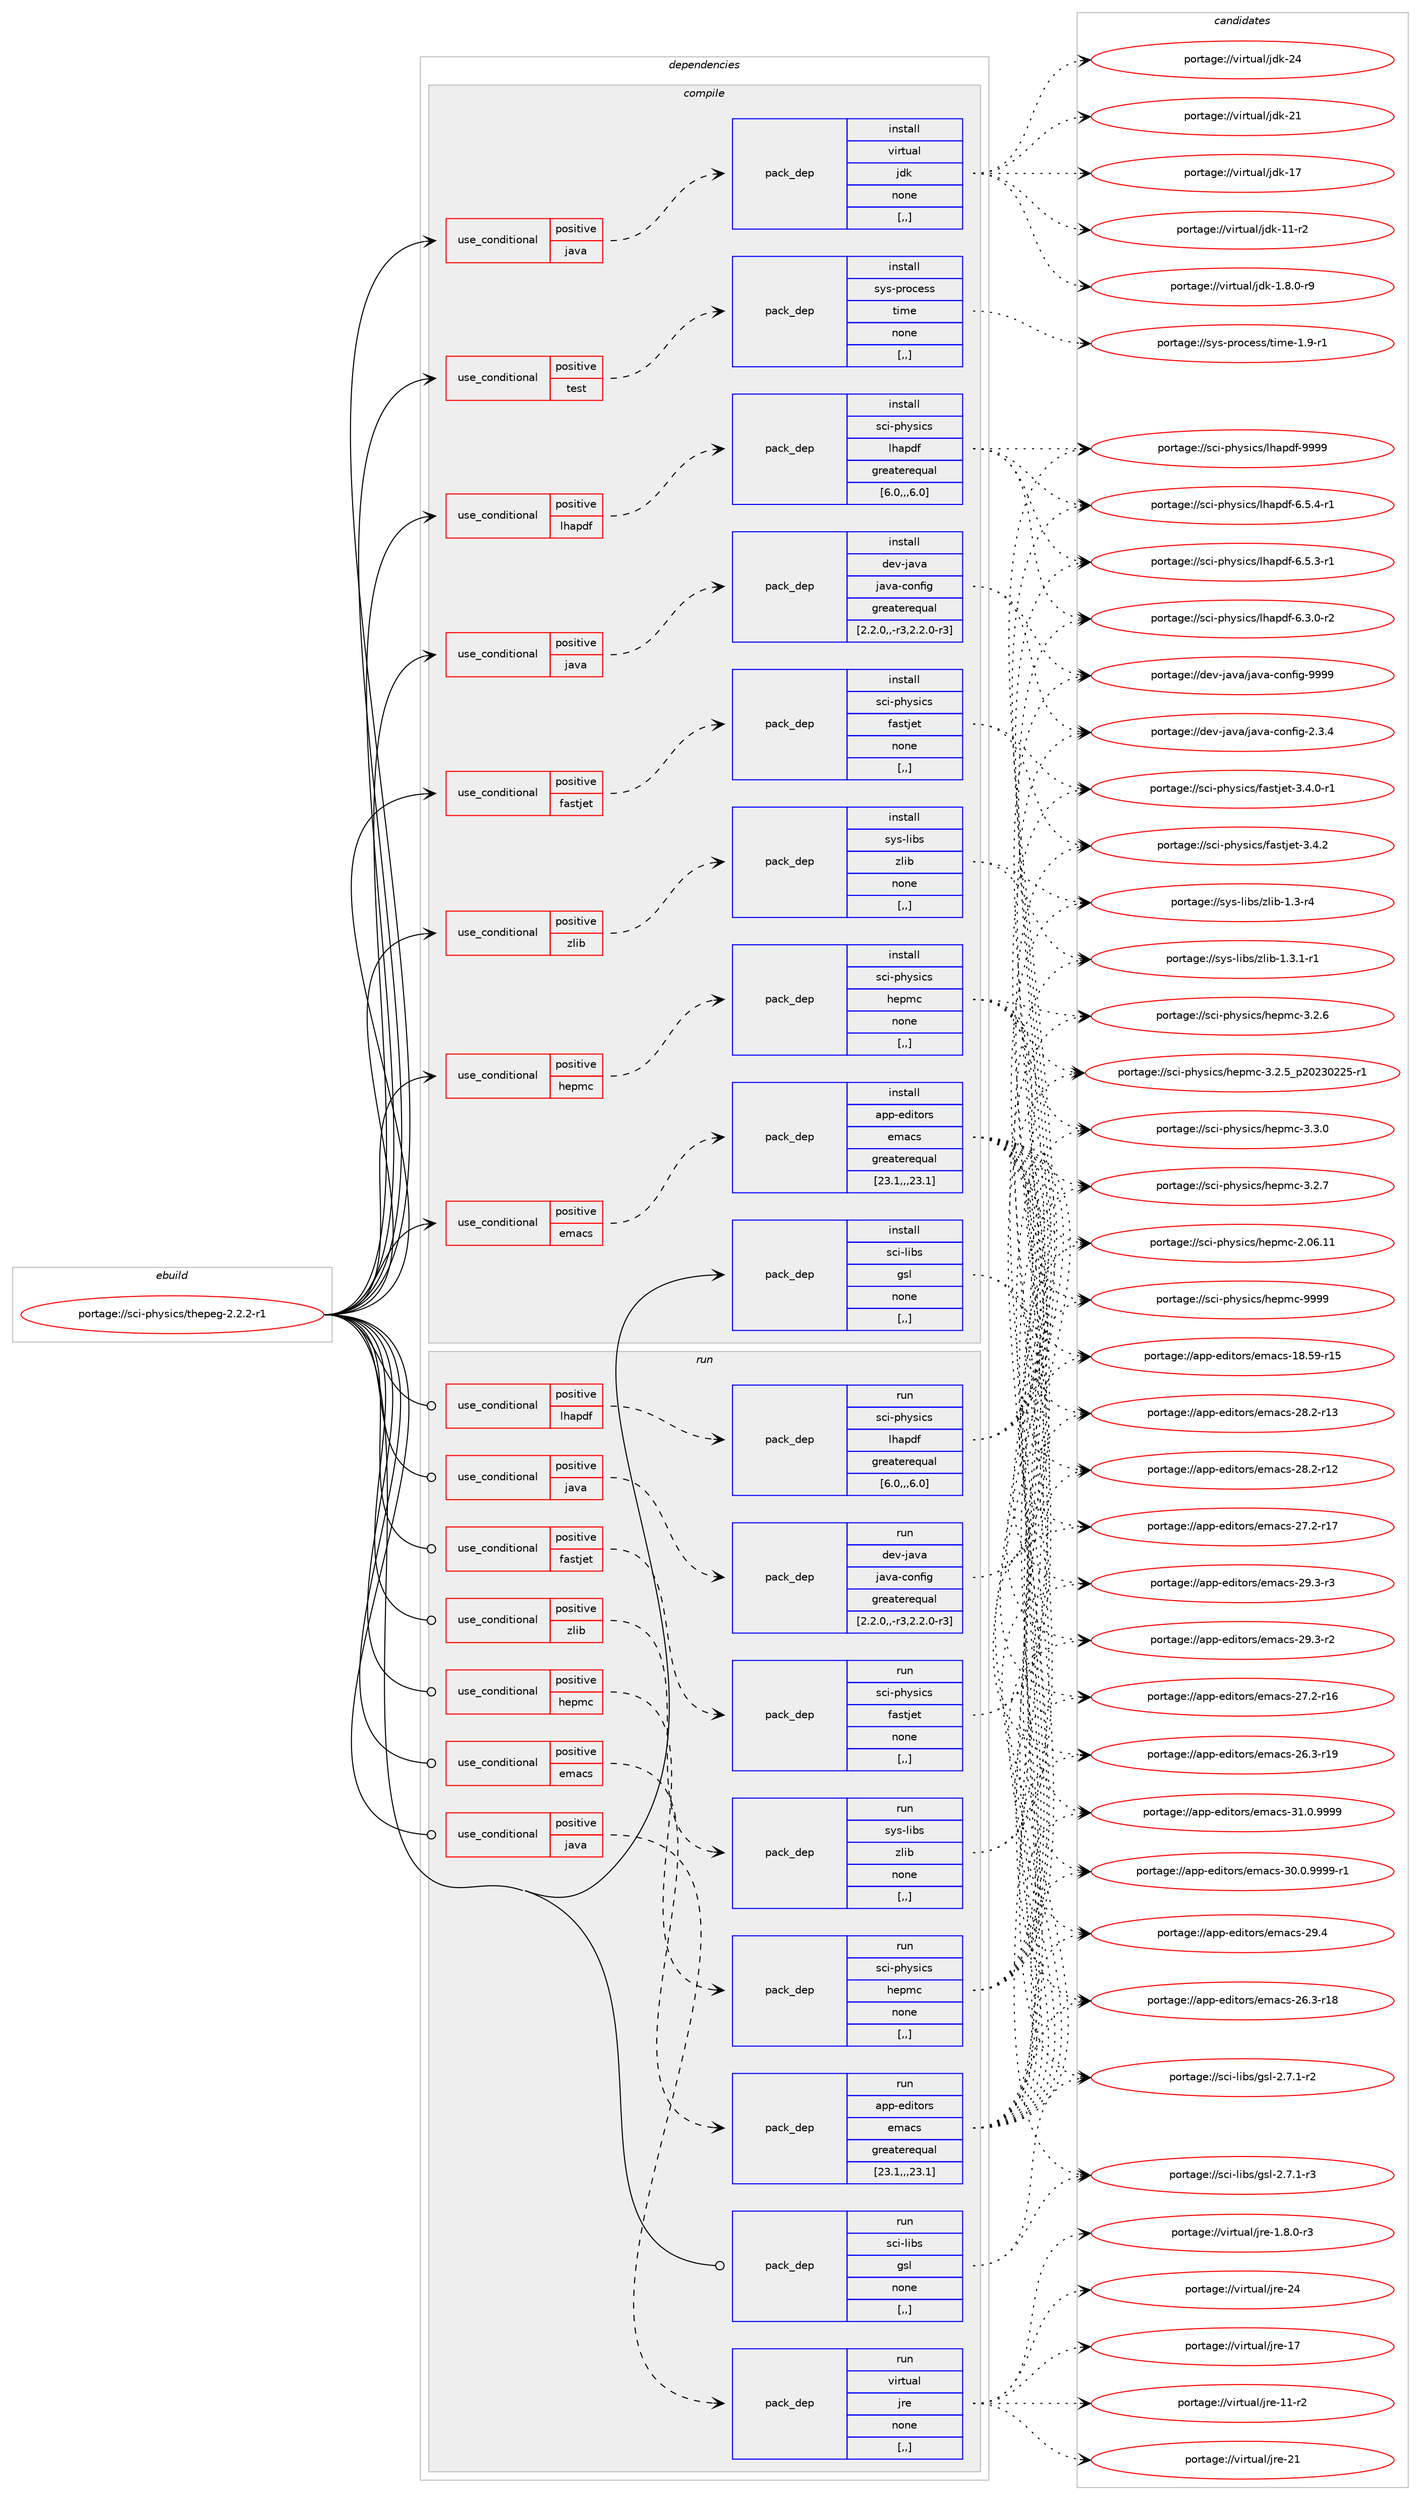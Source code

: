 digraph prolog {

# *************
# Graph options
# *************

newrank=true;
concentrate=true;
compound=true;
graph [rankdir=LR,fontname=Helvetica,fontsize=10,ranksep=1.5];#, ranksep=2.5, nodesep=0.2];
edge  [arrowhead=vee];
node  [fontname=Helvetica,fontsize=10];

# **********
# The ebuild
# **********

subgraph cluster_leftcol {
color=gray;
label=<<i>ebuild</i>>;
id [label="portage://sci-physics/thepeg-2.2.2-r1", color=red, width=4, href="../sci-physics/thepeg-2.2.2-r1.svg"];
}

# ****************
# The dependencies
# ****************

subgraph cluster_midcol {
color=gray;
label=<<i>dependencies</i>>;
subgraph cluster_compile {
fillcolor="#eeeeee";
style=filled;
label=<<i>compile</i>>;
subgraph cond109803 {
dependency412947 [label=<<TABLE BORDER="0" CELLBORDER="1" CELLSPACING="0" CELLPADDING="4"><TR><TD ROWSPAN="3" CELLPADDING="10">use_conditional</TD></TR><TR><TD>positive</TD></TR><TR><TD>emacs</TD></TR></TABLE>>, shape=none, color=red];
subgraph pack300232 {
dependency412948 [label=<<TABLE BORDER="0" CELLBORDER="1" CELLSPACING="0" CELLPADDING="4" WIDTH="220"><TR><TD ROWSPAN="6" CELLPADDING="30">pack_dep</TD></TR><TR><TD WIDTH="110">install</TD></TR><TR><TD>app-editors</TD></TR><TR><TD>emacs</TD></TR><TR><TD>greaterequal</TD></TR><TR><TD>[23.1,,,23.1]</TD></TR></TABLE>>, shape=none, color=blue];
}
dependency412947:e -> dependency412948:w [weight=20,style="dashed",arrowhead="vee"];
}
id:e -> dependency412947:w [weight=20,style="solid",arrowhead="vee"];
subgraph cond109804 {
dependency412949 [label=<<TABLE BORDER="0" CELLBORDER="1" CELLSPACING="0" CELLPADDING="4"><TR><TD ROWSPAN="3" CELLPADDING="10">use_conditional</TD></TR><TR><TD>positive</TD></TR><TR><TD>fastjet</TD></TR></TABLE>>, shape=none, color=red];
subgraph pack300233 {
dependency412950 [label=<<TABLE BORDER="0" CELLBORDER="1" CELLSPACING="0" CELLPADDING="4" WIDTH="220"><TR><TD ROWSPAN="6" CELLPADDING="30">pack_dep</TD></TR><TR><TD WIDTH="110">install</TD></TR><TR><TD>sci-physics</TD></TR><TR><TD>fastjet</TD></TR><TR><TD>none</TD></TR><TR><TD>[,,]</TD></TR></TABLE>>, shape=none, color=blue];
}
dependency412949:e -> dependency412950:w [weight=20,style="dashed",arrowhead="vee"];
}
id:e -> dependency412949:w [weight=20,style="solid",arrowhead="vee"];
subgraph cond109805 {
dependency412951 [label=<<TABLE BORDER="0" CELLBORDER="1" CELLSPACING="0" CELLPADDING="4"><TR><TD ROWSPAN="3" CELLPADDING="10">use_conditional</TD></TR><TR><TD>positive</TD></TR><TR><TD>hepmc</TD></TR></TABLE>>, shape=none, color=red];
subgraph pack300234 {
dependency412952 [label=<<TABLE BORDER="0" CELLBORDER="1" CELLSPACING="0" CELLPADDING="4" WIDTH="220"><TR><TD ROWSPAN="6" CELLPADDING="30">pack_dep</TD></TR><TR><TD WIDTH="110">install</TD></TR><TR><TD>sci-physics</TD></TR><TR><TD>hepmc</TD></TR><TR><TD>none</TD></TR><TR><TD>[,,]</TD></TR></TABLE>>, shape=none, color=blue];
}
dependency412951:e -> dependency412952:w [weight=20,style="dashed",arrowhead="vee"];
}
id:e -> dependency412951:w [weight=20,style="solid",arrowhead="vee"];
subgraph cond109806 {
dependency412953 [label=<<TABLE BORDER="0" CELLBORDER="1" CELLSPACING="0" CELLPADDING="4"><TR><TD ROWSPAN="3" CELLPADDING="10">use_conditional</TD></TR><TR><TD>positive</TD></TR><TR><TD>java</TD></TR></TABLE>>, shape=none, color=red];
subgraph pack300235 {
dependency412954 [label=<<TABLE BORDER="0" CELLBORDER="1" CELLSPACING="0" CELLPADDING="4" WIDTH="220"><TR><TD ROWSPAN="6" CELLPADDING="30">pack_dep</TD></TR><TR><TD WIDTH="110">install</TD></TR><TR><TD>dev-java</TD></TR><TR><TD>java-config</TD></TR><TR><TD>greaterequal</TD></TR><TR><TD>[2.2.0,,-r3,2.2.0-r3]</TD></TR></TABLE>>, shape=none, color=blue];
}
dependency412953:e -> dependency412954:w [weight=20,style="dashed",arrowhead="vee"];
}
id:e -> dependency412953:w [weight=20,style="solid",arrowhead="vee"];
subgraph cond109807 {
dependency412955 [label=<<TABLE BORDER="0" CELLBORDER="1" CELLSPACING="0" CELLPADDING="4"><TR><TD ROWSPAN="3" CELLPADDING="10">use_conditional</TD></TR><TR><TD>positive</TD></TR><TR><TD>java</TD></TR></TABLE>>, shape=none, color=red];
subgraph pack300236 {
dependency412956 [label=<<TABLE BORDER="0" CELLBORDER="1" CELLSPACING="0" CELLPADDING="4" WIDTH="220"><TR><TD ROWSPAN="6" CELLPADDING="30">pack_dep</TD></TR><TR><TD WIDTH="110">install</TD></TR><TR><TD>virtual</TD></TR><TR><TD>jdk</TD></TR><TR><TD>none</TD></TR><TR><TD>[,,]</TD></TR></TABLE>>, shape=none, color=blue];
}
dependency412955:e -> dependency412956:w [weight=20,style="dashed",arrowhead="vee"];
}
id:e -> dependency412955:w [weight=20,style="solid",arrowhead="vee"];
subgraph cond109808 {
dependency412957 [label=<<TABLE BORDER="0" CELLBORDER="1" CELLSPACING="0" CELLPADDING="4"><TR><TD ROWSPAN="3" CELLPADDING="10">use_conditional</TD></TR><TR><TD>positive</TD></TR><TR><TD>lhapdf</TD></TR></TABLE>>, shape=none, color=red];
subgraph pack300237 {
dependency412958 [label=<<TABLE BORDER="0" CELLBORDER="1" CELLSPACING="0" CELLPADDING="4" WIDTH="220"><TR><TD ROWSPAN="6" CELLPADDING="30">pack_dep</TD></TR><TR><TD WIDTH="110">install</TD></TR><TR><TD>sci-physics</TD></TR><TR><TD>lhapdf</TD></TR><TR><TD>greaterequal</TD></TR><TR><TD>[6.0,,,6.0]</TD></TR></TABLE>>, shape=none, color=blue];
}
dependency412957:e -> dependency412958:w [weight=20,style="dashed",arrowhead="vee"];
}
id:e -> dependency412957:w [weight=20,style="solid",arrowhead="vee"];
subgraph cond109809 {
dependency412959 [label=<<TABLE BORDER="0" CELLBORDER="1" CELLSPACING="0" CELLPADDING="4"><TR><TD ROWSPAN="3" CELLPADDING="10">use_conditional</TD></TR><TR><TD>positive</TD></TR><TR><TD>test</TD></TR></TABLE>>, shape=none, color=red];
subgraph pack300238 {
dependency412960 [label=<<TABLE BORDER="0" CELLBORDER="1" CELLSPACING="0" CELLPADDING="4" WIDTH="220"><TR><TD ROWSPAN="6" CELLPADDING="30">pack_dep</TD></TR><TR><TD WIDTH="110">install</TD></TR><TR><TD>sys-process</TD></TR><TR><TD>time</TD></TR><TR><TD>none</TD></TR><TR><TD>[,,]</TD></TR></TABLE>>, shape=none, color=blue];
}
dependency412959:e -> dependency412960:w [weight=20,style="dashed",arrowhead="vee"];
}
id:e -> dependency412959:w [weight=20,style="solid",arrowhead="vee"];
subgraph cond109810 {
dependency412961 [label=<<TABLE BORDER="0" CELLBORDER="1" CELLSPACING="0" CELLPADDING="4"><TR><TD ROWSPAN="3" CELLPADDING="10">use_conditional</TD></TR><TR><TD>positive</TD></TR><TR><TD>zlib</TD></TR></TABLE>>, shape=none, color=red];
subgraph pack300239 {
dependency412962 [label=<<TABLE BORDER="0" CELLBORDER="1" CELLSPACING="0" CELLPADDING="4" WIDTH="220"><TR><TD ROWSPAN="6" CELLPADDING="30">pack_dep</TD></TR><TR><TD WIDTH="110">install</TD></TR><TR><TD>sys-libs</TD></TR><TR><TD>zlib</TD></TR><TR><TD>none</TD></TR><TR><TD>[,,]</TD></TR></TABLE>>, shape=none, color=blue];
}
dependency412961:e -> dependency412962:w [weight=20,style="dashed",arrowhead="vee"];
}
id:e -> dependency412961:w [weight=20,style="solid",arrowhead="vee"];
subgraph pack300240 {
dependency412963 [label=<<TABLE BORDER="0" CELLBORDER="1" CELLSPACING="0" CELLPADDING="4" WIDTH="220"><TR><TD ROWSPAN="6" CELLPADDING="30">pack_dep</TD></TR><TR><TD WIDTH="110">install</TD></TR><TR><TD>sci-libs</TD></TR><TR><TD>gsl</TD></TR><TR><TD>none</TD></TR><TR><TD>[,,]</TD></TR></TABLE>>, shape=none, color=blue];
}
id:e -> dependency412963:w [weight=20,style="solid",arrowhead="vee"];
}
subgraph cluster_compileandrun {
fillcolor="#eeeeee";
style=filled;
label=<<i>compile and run</i>>;
}
subgraph cluster_run {
fillcolor="#eeeeee";
style=filled;
label=<<i>run</i>>;
subgraph cond109811 {
dependency412964 [label=<<TABLE BORDER="0" CELLBORDER="1" CELLSPACING="0" CELLPADDING="4"><TR><TD ROWSPAN="3" CELLPADDING="10">use_conditional</TD></TR><TR><TD>positive</TD></TR><TR><TD>emacs</TD></TR></TABLE>>, shape=none, color=red];
subgraph pack300241 {
dependency412965 [label=<<TABLE BORDER="0" CELLBORDER="1" CELLSPACING="0" CELLPADDING="4" WIDTH="220"><TR><TD ROWSPAN="6" CELLPADDING="30">pack_dep</TD></TR><TR><TD WIDTH="110">run</TD></TR><TR><TD>app-editors</TD></TR><TR><TD>emacs</TD></TR><TR><TD>greaterequal</TD></TR><TR><TD>[23.1,,,23.1]</TD></TR></TABLE>>, shape=none, color=blue];
}
dependency412964:e -> dependency412965:w [weight=20,style="dashed",arrowhead="vee"];
}
id:e -> dependency412964:w [weight=20,style="solid",arrowhead="odot"];
subgraph cond109812 {
dependency412966 [label=<<TABLE BORDER="0" CELLBORDER="1" CELLSPACING="0" CELLPADDING="4"><TR><TD ROWSPAN="3" CELLPADDING="10">use_conditional</TD></TR><TR><TD>positive</TD></TR><TR><TD>fastjet</TD></TR></TABLE>>, shape=none, color=red];
subgraph pack300242 {
dependency412967 [label=<<TABLE BORDER="0" CELLBORDER="1" CELLSPACING="0" CELLPADDING="4" WIDTH="220"><TR><TD ROWSPAN="6" CELLPADDING="30">pack_dep</TD></TR><TR><TD WIDTH="110">run</TD></TR><TR><TD>sci-physics</TD></TR><TR><TD>fastjet</TD></TR><TR><TD>none</TD></TR><TR><TD>[,,]</TD></TR></TABLE>>, shape=none, color=blue];
}
dependency412966:e -> dependency412967:w [weight=20,style="dashed",arrowhead="vee"];
}
id:e -> dependency412966:w [weight=20,style="solid",arrowhead="odot"];
subgraph cond109813 {
dependency412968 [label=<<TABLE BORDER="0" CELLBORDER="1" CELLSPACING="0" CELLPADDING="4"><TR><TD ROWSPAN="3" CELLPADDING="10">use_conditional</TD></TR><TR><TD>positive</TD></TR><TR><TD>hepmc</TD></TR></TABLE>>, shape=none, color=red];
subgraph pack300243 {
dependency412969 [label=<<TABLE BORDER="0" CELLBORDER="1" CELLSPACING="0" CELLPADDING="4" WIDTH="220"><TR><TD ROWSPAN="6" CELLPADDING="30">pack_dep</TD></TR><TR><TD WIDTH="110">run</TD></TR><TR><TD>sci-physics</TD></TR><TR><TD>hepmc</TD></TR><TR><TD>none</TD></TR><TR><TD>[,,]</TD></TR></TABLE>>, shape=none, color=blue];
}
dependency412968:e -> dependency412969:w [weight=20,style="dashed",arrowhead="vee"];
}
id:e -> dependency412968:w [weight=20,style="solid",arrowhead="odot"];
subgraph cond109814 {
dependency412970 [label=<<TABLE BORDER="0" CELLBORDER="1" CELLSPACING="0" CELLPADDING="4"><TR><TD ROWSPAN="3" CELLPADDING="10">use_conditional</TD></TR><TR><TD>positive</TD></TR><TR><TD>java</TD></TR></TABLE>>, shape=none, color=red];
subgraph pack300244 {
dependency412971 [label=<<TABLE BORDER="0" CELLBORDER="1" CELLSPACING="0" CELLPADDING="4" WIDTH="220"><TR><TD ROWSPAN="6" CELLPADDING="30">pack_dep</TD></TR><TR><TD WIDTH="110">run</TD></TR><TR><TD>dev-java</TD></TR><TR><TD>java-config</TD></TR><TR><TD>greaterequal</TD></TR><TR><TD>[2.2.0,,-r3,2.2.0-r3]</TD></TR></TABLE>>, shape=none, color=blue];
}
dependency412970:e -> dependency412971:w [weight=20,style="dashed",arrowhead="vee"];
}
id:e -> dependency412970:w [weight=20,style="solid",arrowhead="odot"];
subgraph cond109815 {
dependency412972 [label=<<TABLE BORDER="0" CELLBORDER="1" CELLSPACING="0" CELLPADDING="4"><TR><TD ROWSPAN="3" CELLPADDING="10">use_conditional</TD></TR><TR><TD>positive</TD></TR><TR><TD>java</TD></TR></TABLE>>, shape=none, color=red];
subgraph pack300245 {
dependency412973 [label=<<TABLE BORDER="0" CELLBORDER="1" CELLSPACING="0" CELLPADDING="4" WIDTH="220"><TR><TD ROWSPAN="6" CELLPADDING="30">pack_dep</TD></TR><TR><TD WIDTH="110">run</TD></TR><TR><TD>virtual</TD></TR><TR><TD>jre</TD></TR><TR><TD>none</TD></TR><TR><TD>[,,]</TD></TR></TABLE>>, shape=none, color=blue];
}
dependency412972:e -> dependency412973:w [weight=20,style="dashed",arrowhead="vee"];
}
id:e -> dependency412972:w [weight=20,style="solid",arrowhead="odot"];
subgraph cond109816 {
dependency412974 [label=<<TABLE BORDER="0" CELLBORDER="1" CELLSPACING="0" CELLPADDING="4"><TR><TD ROWSPAN="3" CELLPADDING="10">use_conditional</TD></TR><TR><TD>positive</TD></TR><TR><TD>lhapdf</TD></TR></TABLE>>, shape=none, color=red];
subgraph pack300246 {
dependency412975 [label=<<TABLE BORDER="0" CELLBORDER="1" CELLSPACING="0" CELLPADDING="4" WIDTH="220"><TR><TD ROWSPAN="6" CELLPADDING="30">pack_dep</TD></TR><TR><TD WIDTH="110">run</TD></TR><TR><TD>sci-physics</TD></TR><TR><TD>lhapdf</TD></TR><TR><TD>greaterequal</TD></TR><TR><TD>[6.0,,,6.0]</TD></TR></TABLE>>, shape=none, color=blue];
}
dependency412974:e -> dependency412975:w [weight=20,style="dashed",arrowhead="vee"];
}
id:e -> dependency412974:w [weight=20,style="solid",arrowhead="odot"];
subgraph cond109817 {
dependency412976 [label=<<TABLE BORDER="0" CELLBORDER="1" CELLSPACING="0" CELLPADDING="4"><TR><TD ROWSPAN="3" CELLPADDING="10">use_conditional</TD></TR><TR><TD>positive</TD></TR><TR><TD>zlib</TD></TR></TABLE>>, shape=none, color=red];
subgraph pack300247 {
dependency412977 [label=<<TABLE BORDER="0" CELLBORDER="1" CELLSPACING="0" CELLPADDING="4" WIDTH="220"><TR><TD ROWSPAN="6" CELLPADDING="30">pack_dep</TD></TR><TR><TD WIDTH="110">run</TD></TR><TR><TD>sys-libs</TD></TR><TR><TD>zlib</TD></TR><TR><TD>none</TD></TR><TR><TD>[,,]</TD></TR></TABLE>>, shape=none, color=blue];
}
dependency412976:e -> dependency412977:w [weight=20,style="dashed",arrowhead="vee"];
}
id:e -> dependency412976:w [weight=20,style="solid",arrowhead="odot"];
subgraph pack300248 {
dependency412978 [label=<<TABLE BORDER="0" CELLBORDER="1" CELLSPACING="0" CELLPADDING="4" WIDTH="220"><TR><TD ROWSPAN="6" CELLPADDING="30">pack_dep</TD></TR><TR><TD WIDTH="110">run</TD></TR><TR><TD>sci-libs</TD></TR><TR><TD>gsl</TD></TR><TR><TD>none</TD></TR><TR><TD>[,,]</TD></TR></TABLE>>, shape=none, color=blue];
}
id:e -> dependency412978:w [weight=20,style="solid",arrowhead="odot"];
}
}

# **************
# The candidates
# **************

subgraph cluster_choices {
rank=same;
color=gray;
label=<<i>candidates</i>>;

subgraph choice300232 {
color=black;
nodesep=1;
choice971121124510110010511611111411547101109979911545514946484657575757 [label="portage://app-editors/emacs-31.0.9999", color=red, width=4,href="../app-editors/emacs-31.0.9999.svg"];
choice9711211245101100105116111114115471011099799115455148464846575757574511449 [label="portage://app-editors/emacs-30.0.9999-r1", color=red, width=4,href="../app-editors/emacs-30.0.9999-r1.svg"];
choice97112112451011001051161111141154710110997991154550574652 [label="portage://app-editors/emacs-29.4", color=red, width=4,href="../app-editors/emacs-29.4.svg"];
choice971121124510110010511611111411547101109979911545505746514511451 [label="portage://app-editors/emacs-29.3-r3", color=red, width=4,href="../app-editors/emacs-29.3-r3.svg"];
choice971121124510110010511611111411547101109979911545505746514511450 [label="portage://app-editors/emacs-29.3-r2", color=red, width=4,href="../app-editors/emacs-29.3-r2.svg"];
choice97112112451011001051161111141154710110997991154550564650451144951 [label="portage://app-editors/emacs-28.2-r13", color=red, width=4,href="../app-editors/emacs-28.2-r13.svg"];
choice97112112451011001051161111141154710110997991154550564650451144950 [label="portage://app-editors/emacs-28.2-r12", color=red, width=4,href="../app-editors/emacs-28.2-r12.svg"];
choice97112112451011001051161111141154710110997991154550554650451144955 [label="portage://app-editors/emacs-27.2-r17", color=red, width=4,href="../app-editors/emacs-27.2-r17.svg"];
choice97112112451011001051161111141154710110997991154550554650451144954 [label="portage://app-editors/emacs-27.2-r16", color=red, width=4,href="../app-editors/emacs-27.2-r16.svg"];
choice97112112451011001051161111141154710110997991154550544651451144957 [label="portage://app-editors/emacs-26.3-r19", color=red, width=4,href="../app-editors/emacs-26.3-r19.svg"];
choice97112112451011001051161111141154710110997991154550544651451144956 [label="portage://app-editors/emacs-26.3-r18", color=red, width=4,href="../app-editors/emacs-26.3-r18.svg"];
choice9711211245101100105116111114115471011099799115454956465357451144953 [label="portage://app-editors/emacs-18.59-r15", color=red, width=4,href="../app-editors/emacs-18.59-r15.svg"];
dependency412948:e -> choice971121124510110010511611111411547101109979911545514946484657575757:w [style=dotted,weight="100"];
dependency412948:e -> choice9711211245101100105116111114115471011099799115455148464846575757574511449:w [style=dotted,weight="100"];
dependency412948:e -> choice97112112451011001051161111141154710110997991154550574652:w [style=dotted,weight="100"];
dependency412948:e -> choice971121124510110010511611111411547101109979911545505746514511451:w [style=dotted,weight="100"];
dependency412948:e -> choice971121124510110010511611111411547101109979911545505746514511450:w [style=dotted,weight="100"];
dependency412948:e -> choice97112112451011001051161111141154710110997991154550564650451144951:w [style=dotted,weight="100"];
dependency412948:e -> choice97112112451011001051161111141154710110997991154550564650451144950:w [style=dotted,weight="100"];
dependency412948:e -> choice97112112451011001051161111141154710110997991154550554650451144955:w [style=dotted,weight="100"];
dependency412948:e -> choice97112112451011001051161111141154710110997991154550554650451144954:w [style=dotted,weight="100"];
dependency412948:e -> choice97112112451011001051161111141154710110997991154550544651451144957:w [style=dotted,weight="100"];
dependency412948:e -> choice97112112451011001051161111141154710110997991154550544651451144956:w [style=dotted,weight="100"];
dependency412948:e -> choice9711211245101100105116111114115471011099799115454956465357451144953:w [style=dotted,weight="100"];
}
subgraph choice300233 {
color=black;
nodesep=1;
choice1159910545112104121115105991154710297115116106101116455146524650 [label="portage://sci-physics/fastjet-3.4.2", color=red, width=4,href="../sci-physics/fastjet-3.4.2.svg"];
choice11599105451121041211151059911547102971151161061011164551465246484511449 [label="portage://sci-physics/fastjet-3.4.0-r1", color=red, width=4,href="../sci-physics/fastjet-3.4.0-r1.svg"];
dependency412950:e -> choice1159910545112104121115105991154710297115116106101116455146524650:w [style=dotted,weight="100"];
dependency412950:e -> choice11599105451121041211151059911547102971151161061011164551465246484511449:w [style=dotted,weight="100"];
}
subgraph choice300234 {
color=black;
nodesep=1;
choice11599105451121041211151059911547104101112109994557575757 [label="portage://sci-physics/hepmc-9999", color=red, width=4,href="../sci-physics/hepmc-9999.svg"];
choice1159910545112104121115105991154710410111210999455146514648 [label="portage://sci-physics/hepmc-3.3.0", color=red, width=4,href="../sci-physics/hepmc-3.3.0.svg"];
choice1159910545112104121115105991154710410111210999455146504655 [label="portage://sci-physics/hepmc-3.2.7", color=red, width=4,href="../sci-physics/hepmc-3.2.7.svg"];
choice1159910545112104121115105991154710410111210999455146504654 [label="portage://sci-physics/hepmc-3.2.6", color=red, width=4,href="../sci-physics/hepmc-3.2.6.svg"];
choice11599105451121041211151059911547104101112109994551465046539511250485051485050534511449 [label="portage://sci-physics/hepmc-3.2.5_p20230225-r1", color=red, width=4,href="../sci-physics/hepmc-3.2.5_p20230225-r1.svg"];
choice11599105451121041211151059911547104101112109994550464854464949 [label="portage://sci-physics/hepmc-2.06.11", color=red, width=4,href="../sci-physics/hepmc-2.06.11.svg"];
dependency412952:e -> choice11599105451121041211151059911547104101112109994557575757:w [style=dotted,weight="100"];
dependency412952:e -> choice1159910545112104121115105991154710410111210999455146514648:w [style=dotted,weight="100"];
dependency412952:e -> choice1159910545112104121115105991154710410111210999455146504655:w [style=dotted,weight="100"];
dependency412952:e -> choice1159910545112104121115105991154710410111210999455146504654:w [style=dotted,weight="100"];
dependency412952:e -> choice11599105451121041211151059911547104101112109994551465046539511250485051485050534511449:w [style=dotted,weight="100"];
dependency412952:e -> choice11599105451121041211151059911547104101112109994550464854464949:w [style=dotted,weight="100"];
}
subgraph choice300235 {
color=black;
nodesep=1;
choice10010111845106971189747106971189745991111101021051034557575757 [label="portage://dev-java/java-config-9999", color=red, width=4,href="../dev-java/java-config-9999.svg"];
choice1001011184510697118974710697118974599111110102105103455046514652 [label="portage://dev-java/java-config-2.3.4", color=red, width=4,href="../dev-java/java-config-2.3.4.svg"];
dependency412954:e -> choice10010111845106971189747106971189745991111101021051034557575757:w [style=dotted,weight="100"];
dependency412954:e -> choice1001011184510697118974710697118974599111110102105103455046514652:w [style=dotted,weight="100"];
}
subgraph choice300236 {
color=black;
nodesep=1;
choice1181051141161179710847106100107455052 [label="portage://virtual/jdk-24", color=red, width=4,href="../virtual/jdk-24.svg"];
choice1181051141161179710847106100107455049 [label="portage://virtual/jdk-21", color=red, width=4,href="../virtual/jdk-21.svg"];
choice1181051141161179710847106100107454955 [label="portage://virtual/jdk-17", color=red, width=4,href="../virtual/jdk-17.svg"];
choice11810511411611797108471061001074549494511450 [label="portage://virtual/jdk-11-r2", color=red, width=4,href="../virtual/jdk-11-r2.svg"];
choice11810511411611797108471061001074549465646484511457 [label="portage://virtual/jdk-1.8.0-r9", color=red, width=4,href="../virtual/jdk-1.8.0-r9.svg"];
dependency412956:e -> choice1181051141161179710847106100107455052:w [style=dotted,weight="100"];
dependency412956:e -> choice1181051141161179710847106100107455049:w [style=dotted,weight="100"];
dependency412956:e -> choice1181051141161179710847106100107454955:w [style=dotted,weight="100"];
dependency412956:e -> choice11810511411611797108471061001074549494511450:w [style=dotted,weight="100"];
dependency412956:e -> choice11810511411611797108471061001074549465646484511457:w [style=dotted,weight="100"];
}
subgraph choice300237 {
color=black;
nodesep=1;
choice11599105451121041211151059911547108104971121001024557575757 [label="portage://sci-physics/lhapdf-9999", color=red, width=4,href="../sci-physics/lhapdf-9999.svg"];
choice11599105451121041211151059911547108104971121001024554465346524511449 [label="portage://sci-physics/lhapdf-6.5.4-r1", color=red, width=4,href="../sci-physics/lhapdf-6.5.4-r1.svg"];
choice11599105451121041211151059911547108104971121001024554465346514511449 [label="portage://sci-physics/lhapdf-6.5.3-r1", color=red, width=4,href="../sci-physics/lhapdf-6.5.3-r1.svg"];
choice11599105451121041211151059911547108104971121001024554465146484511450 [label="portage://sci-physics/lhapdf-6.3.0-r2", color=red, width=4,href="../sci-physics/lhapdf-6.3.0-r2.svg"];
dependency412958:e -> choice11599105451121041211151059911547108104971121001024557575757:w [style=dotted,weight="100"];
dependency412958:e -> choice11599105451121041211151059911547108104971121001024554465346524511449:w [style=dotted,weight="100"];
dependency412958:e -> choice11599105451121041211151059911547108104971121001024554465346514511449:w [style=dotted,weight="100"];
dependency412958:e -> choice11599105451121041211151059911547108104971121001024554465146484511450:w [style=dotted,weight="100"];
}
subgraph choice300238 {
color=black;
nodesep=1;
choice115121115451121141119910111511547116105109101454946574511449 [label="portage://sys-process/time-1.9-r1", color=red, width=4,href="../sys-process/time-1.9-r1.svg"];
dependency412960:e -> choice115121115451121141119910111511547116105109101454946574511449:w [style=dotted,weight="100"];
}
subgraph choice300239 {
color=black;
nodesep=1;
choice115121115451081059811547122108105984549465146494511449 [label="portage://sys-libs/zlib-1.3.1-r1", color=red, width=4,href="../sys-libs/zlib-1.3.1-r1.svg"];
choice11512111545108105981154712210810598454946514511452 [label="portage://sys-libs/zlib-1.3-r4", color=red, width=4,href="../sys-libs/zlib-1.3-r4.svg"];
dependency412962:e -> choice115121115451081059811547122108105984549465146494511449:w [style=dotted,weight="100"];
dependency412962:e -> choice11512111545108105981154712210810598454946514511452:w [style=dotted,weight="100"];
}
subgraph choice300240 {
color=black;
nodesep=1;
choice115991054510810598115471031151084550465546494511451 [label="portage://sci-libs/gsl-2.7.1-r3", color=red, width=4,href="../sci-libs/gsl-2.7.1-r3.svg"];
choice115991054510810598115471031151084550465546494511450 [label="portage://sci-libs/gsl-2.7.1-r2", color=red, width=4,href="../sci-libs/gsl-2.7.1-r2.svg"];
dependency412963:e -> choice115991054510810598115471031151084550465546494511451:w [style=dotted,weight="100"];
dependency412963:e -> choice115991054510810598115471031151084550465546494511450:w [style=dotted,weight="100"];
}
subgraph choice300241 {
color=black;
nodesep=1;
choice971121124510110010511611111411547101109979911545514946484657575757 [label="portage://app-editors/emacs-31.0.9999", color=red, width=4,href="../app-editors/emacs-31.0.9999.svg"];
choice9711211245101100105116111114115471011099799115455148464846575757574511449 [label="portage://app-editors/emacs-30.0.9999-r1", color=red, width=4,href="../app-editors/emacs-30.0.9999-r1.svg"];
choice97112112451011001051161111141154710110997991154550574652 [label="portage://app-editors/emacs-29.4", color=red, width=4,href="../app-editors/emacs-29.4.svg"];
choice971121124510110010511611111411547101109979911545505746514511451 [label="portage://app-editors/emacs-29.3-r3", color=red, width=4,href="../app-editors/emacs-29.3-r3.svg"];
choice971121124510110010511611111411547101109979911545505746514511450 [label="portage://app-editors/emacs-29.3-r2", color=red, width=4,href="../app-editors/emacs-29.3-r2.svg"];
choice97112112451011001051161111141154710110997991154550564650451144951 [label="portage://app-editors/emacs-28.2-r13", color=red, width=4,href="../app-editors/emacs-28.2-r13.svg"];
choice97112112451011001051161111141154710110997991154550564650451144950 [label="portage://app-editors/emacs-28.2-r12", color=red, width=4,href="../app-editors/emacs-28.2-r12.svg"];
choice97112112451011001051161111141154710110997991154550554650451144955 [label="portage://app-editors/emacs-27.2-r17", color=red, width=4,href="../app-editors/emacs-27.2-r17.svg"];
choice97112112451011001051161111141154710110997991154550554650451144954 [label="portage://app-editors/emacs-27.2-r16", color=red, width=4,href="../app-editors/emacs-27.2-r16.svg"];
choice97112112451011001051161111141154710110997991154550544651451144957 [label="portage://app-editors/emacs-26.3-r19", color=red, width=4,href="../app-editors/emacs-26.3-r19.svg"];
choice97112112451011001051161111141154710110997991154550544651451144956 [label="portage://app-editors/emacs-26.3-r18", color=red, width=4,href="../app-editors/emacs-26.3-r18.svg"];
choice9711211245101100105116111114115471011099799115454956465357451144953 [label="portage://app-editors/emacs-18.59-r15", color=red, width=4,href="../app-editors/emacs-18.59-r15.svg"];
dependency412965:e -> choice971121124510110010511611111411547101109979911545514946484657575757:w [style=dotted,weight="100"];
dependency412965:e -> choice9711211245101100105116111114115471011099799115455148464846575757574511449:w [style=dotted,weight="100"];
dependency412965:e -> choice97112112451011001051161111141154710110997991154550574652:w [style=dotted,weight="100"];
dependency412965:e -> choice971121124510110010511611111411547101109979911545505746514511451:w [style=dotted,weight="100"];
dependency412965:e -> choice971121124510110010511611111411547101109979911545505746514511450:w [style=dotted,weight="100"];
dependency412965:e -> choice97112112451011001051161111141154710110997991154550564650451144951:w [style=dotted,weight="100"];
dependency412965:e -> choice97112112451011001051161111141154710110997991154550564650451144950:w [style=dotted,weight="100"];
dependency412965:e -> choice97112112451011001051161111141154710110997991154550554650451144955:w [style=dotted,weight="100"];
dependency412965:e -> choice97112112451011001051161111141154710110997991154550554650451144954:w [style=dotted,weight="100"];
dependency412965:e -> choice97112112451011001051161111141154710110997991154550544651451144957:w [style=dotted,weight="100"];
dependency412965:e -> choice97112112451011001051161111141154710110997991154550544651451144956:w [style=dotted,weight="100"];
dependency412965:e -> choice9711211245101100105116111114115471011099799115454956465357451144953:w [style=dotted,weight="100"];
}
subgraph choice300242 {
color=black;
nodesep=1;
choice1159910545112104121115105991154710297115116106101116455146524650 [label="portage://sci-physics/fastjet-3.4.2", color=red, width=4,href="../sci-physics/fastjet-3.4.2.svg"];
choice11599105451121041211151059911547102971151161061011164551465246484511449 [label="portage://sci-physics/fastjet-3.4.0-r1", color=red, width=4,href="../sci-physics/fastjet-3.4.0-r1.svg"];
dependency412967:e -> choice1159910545112104121115105991154710297115116106101116455146524650:w [style=dotted,weight="100"];
dependency412967:e -> choice11599105451121041211151059911547102971151161061011164551465246484511449:w [style=dotted,weight="100"];
}
subgraph choice300243 {
color=black;
nodesep=1;
choice11599105451121041211151059911547104101112109994557575757 [label="portage://sci-physics/hepmc-9999", color=red, width=4,href="../sci-physics/hepmc-9999.svg"];
choice1159910545112104121115105991154710410111210999455146514648 [label="portage://sci-physics/hepmc-3.3.0", color=red, width=4,href="../sci-physics/hepmc-3.3.0.svg"];
choice1159910545112104121115105991154710410111210999455146504655 [label="portage://sci-physics/hepmc-3.2.7", color=red, width=4,href="../sci-physics/hepmc-3.2.7.svg"];
choice1159910545112104121115105991154710410111210999455146504654 [label="portage://sci-physics/hepmc-3.2.6", color=red, width=4,href="../sci-physics/hepmc-3.2.6.svg"];
choice11599105451121041211151059911547104101112109994551465046539511250485051485050534511449 [label="portage://sci-physics/hepmc-3.2.5_p20230225-r1", color=red, width=4,href="../sci-physics/hepmc-3.2.5_p20230225-r1.svg"];
choice11599105451121041211151059911547104101112109994550464854464949 [label="portage://sci-physics/hepmc-2.06.11", color=red, width=4,href="../sci-physics/hepmc-2.06.11.svg"];
dependency412969:e -> choice11599105451121041211151059911547104101112109994557575757:w [style=dotted,weight="100"];
dependency412969:e -> choice1159910545112104121115105991154710410111210999455146514648:w [style=dotted,weight="100"];
dependency412969:e -> choice1159910545112104121115105991154710410111210999455146504655:w [style=dotted,weight="100"];
dependency412969:e -> choice1159910545112104121115105991154710410111210999455146504654:w [style=dotted,weight="100"];
dependency412969:e -> choice11599105451121041211151059911547104101112109994551465046539511250485051485050534511449:w [style=dotted,weight="100"];
dependency412969:e -> choice11599105451121041211151059911547104101112109994550464854464949:w [style=dotted,weight="100"];
}
subgraph choice300244 {
color=black;
nodesep=1;
choice10010111845106971189747106971189745991111101021051034557575757 [label="portage://dev-java/java-config-9999", color=red, width=4,href="../dev-java/java-config-9999.svg"];
choice1001011184510697118974710697118974599111110102105103455046514652 [label="portage://dev-java/java-config-2.3.4", color=red, width=4,href="../dev-java/java-config-2.3.4.svg"];
dependency412971:e -> choice10010111845106971189747106971189745991111101021051034557575757:w [style=dotted,weight="100"];
dependency412971:e -> choice1001011184510697118974710697118974599111110102105103455046514652:w [style=dotted,weight="100"];
}
subgraph choice300245 {
color=black;
nodesep=1;
choice1181051141161179710847106114101455052 [label="portage://virtual/jre-24", color=red, width=4,href="../virtual/jre-24.svg"];
choice1181051141161179710847106114101455049 [label="portage://virtual/jre-21", color=red, width=4,href="../virtual/jre-21.svg"];
choice1181051141161179710847106114101454955 [label="portage://virtual/jre-17", color=red, width=4,href="../virtual/jre-17.svg"];
choice11810511411611797108471061141014549494511450 [label="portage://virtual/jre-11-r2", color=red, width=4,href="../virtual/jre-11-r2.svg"];
choice11810511411611797108471061141014549465646484511451 [label="portage://virtual/jre-1.8.0-r3", color=red, width=4,href="../virtual/jre-1.8.0-r3.svg"];
dependency412973:e -> choice1181051141161179710847106114101455052:w [style=dotted,weight="100"];
dependency412973:e -> choice1181051141161179710847106114101455049:w [style=dotted,weight="100"];
dependency412973:e -> choice1181051141161179710847106114101454955:w [style=dotted,weight="100"];
dependency412973:e -> choice11810511411611797108471061141014549494511450:w [style=dotted,weight="100"];
dependency412973:e -> choice11810511411611797108471061141014549465646484511451:w [style=dotted,weight="100"];
}
subgraph choice300246 {
color=black;
nodesep=1;
choice11599105451121041211151059911547108104971121001024557575757 [label="portage://sci-physics/lhapdf-9999", color=red, width=4,href="../sci-physics/lhapdf-9999.svg"];
choice11599105451121041211151059911547108104971121001024554465346524511449 [label="portage://sci-physics/lhapdf-6.5.4-r1", color=red, width=4,href="../sci-physics/lhapdf-6.5.4-r1.svg"];
choice11599105451121041211151059911547108104971121001024554465346514511449 [label="portage://sci-physics/lhapdf-6.5.3-r1", color=red, width=4,href="../sci-physics/lhapdf-6.5.3-r1.svg"];
choice11599105451121041211151059911547108104971121001024554465146484511450 [label="portage://sci-physics/lhapdf-6.3.0-r2", color=red, width=4,href="../sci-physics/lhapdf-6.3.0-r2.svg"];
dependency412975:e -> choice11599105451121041211151059911547108104971121001024557575757:w [style=dotted,weight="100"];
dependency412975:e -> choice11599105451121041211151059911547108104971121001024554465346524511449:w [style=dotted,weight="100"];
dependency412975:e -> choice11599105451121041211151059911547108104971121001024554465346514511449:w [style=dotted,weight="100"];
dependency412975:e -> choice11599105451121041211151059911547108104971121001024554465146484511450:w [style=dotted,weight="100"];
}
subgraph choice300247 {
color=black;
nodesep=1;
choice115121115451081059811547122108105984549465146494511449 [label="portage://sys-libs/zlib-1.3.1-r1", color=red, width=4,href="../sys-libs/zlib-1.3.1-r1.svg"];
choice11512111545108105981154712210810598454946514511452 [label="portage://sys-libs/zlib-1.3-r4", color=red, width=4,href="../sys-libs/zlib-1.3-r4.svg"];
dependency412977:e -> choice115121115451081059811547122108105984549465146494511449:w [style=dotted,weight="100"];
dependency412977:e -> choice11512111545108105981154712210810598454946514511452:w [style=dotted,weight="100"];
}
subgraph choice300248 {
color=black;
nodesep=1;
choice115991054510810598115471031151084550465546494511451 [label="portage://sci-libs/gsl-2.7.1-r3", color=red, width=4,href="../sci-libs/gsl-2.7.1-r3.svg"];
choice115991054510810598115471031151084550465546494511450 [label="portage://sci-libs/gsl-2.7.1-r2", color=red, width=4,href="../sci-libs/gsl-2.7.1-r2.svg"];
dependency412978:e -> choice115991054510810598115471031151084550465546494511451:w [style=dotted,weight="100"];
dependency412978:e -> choice115991054510810598115471031151084550465546494511450:w [style=dotted,weight="100"];
}
}

}
